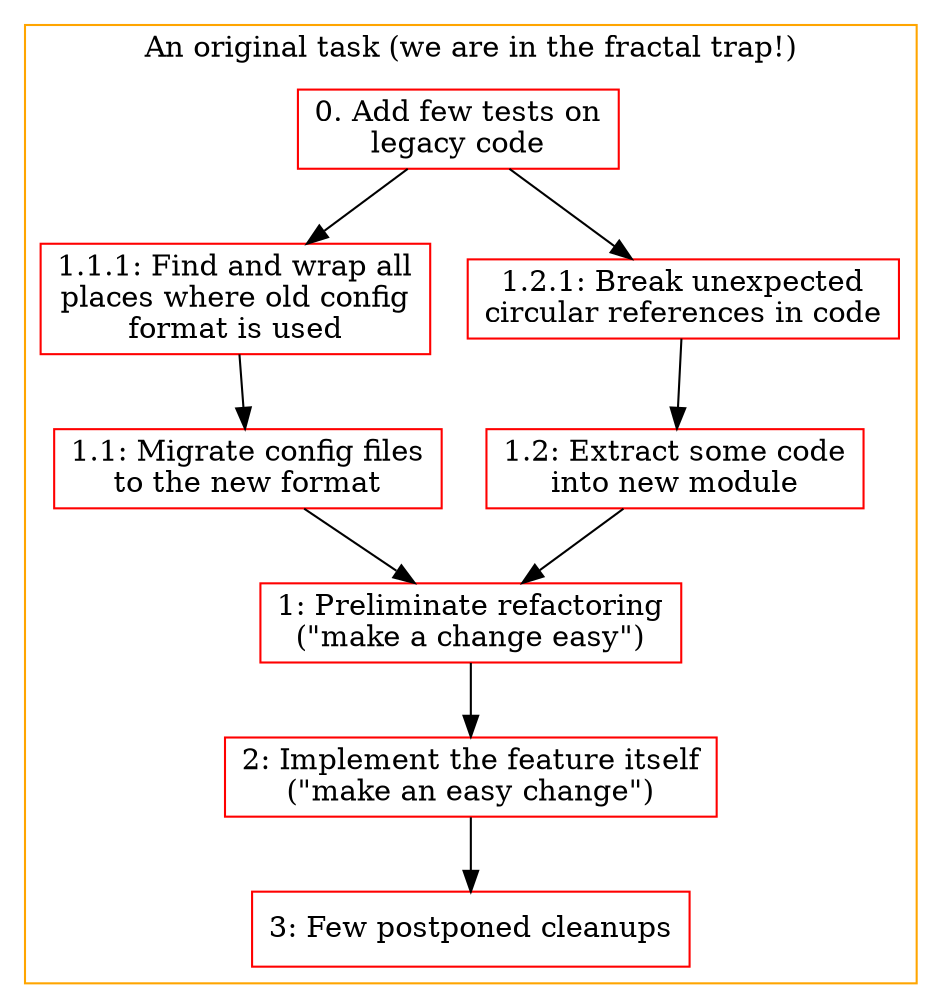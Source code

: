 digraph g {
node [shape=box, color=red];
edge [color=black];
subgraph cluster_0 {
    color=orange;
    label = "An original task (we are in the fractal trap!)";
2 [label="1: Preliminate refactoring
(&quot;make a change easy&quot;)"];
3 [label="2: Implement the feature itself
(&quot;make an easy change&quot;)"];
4 [label="3: Few postponed cleanups"];
5 [label="1.2: Extract some code
into new module"];
6 [label="1.1: Migrate config files
to the new format"];
7 [label="1.1.1: Find and wrap all
places where old config
format is used"];
8 [label="1.2.1: Break unexpected
circular references in code"];
9 [label="0. Add few tests on
legacy code"];
2 -> 3;
3 -> 4;
5 -> 2;
6 -> 2;
8 -> 5;
7 -> 6;
9 -> 7;
9 -> 8;
}
}
